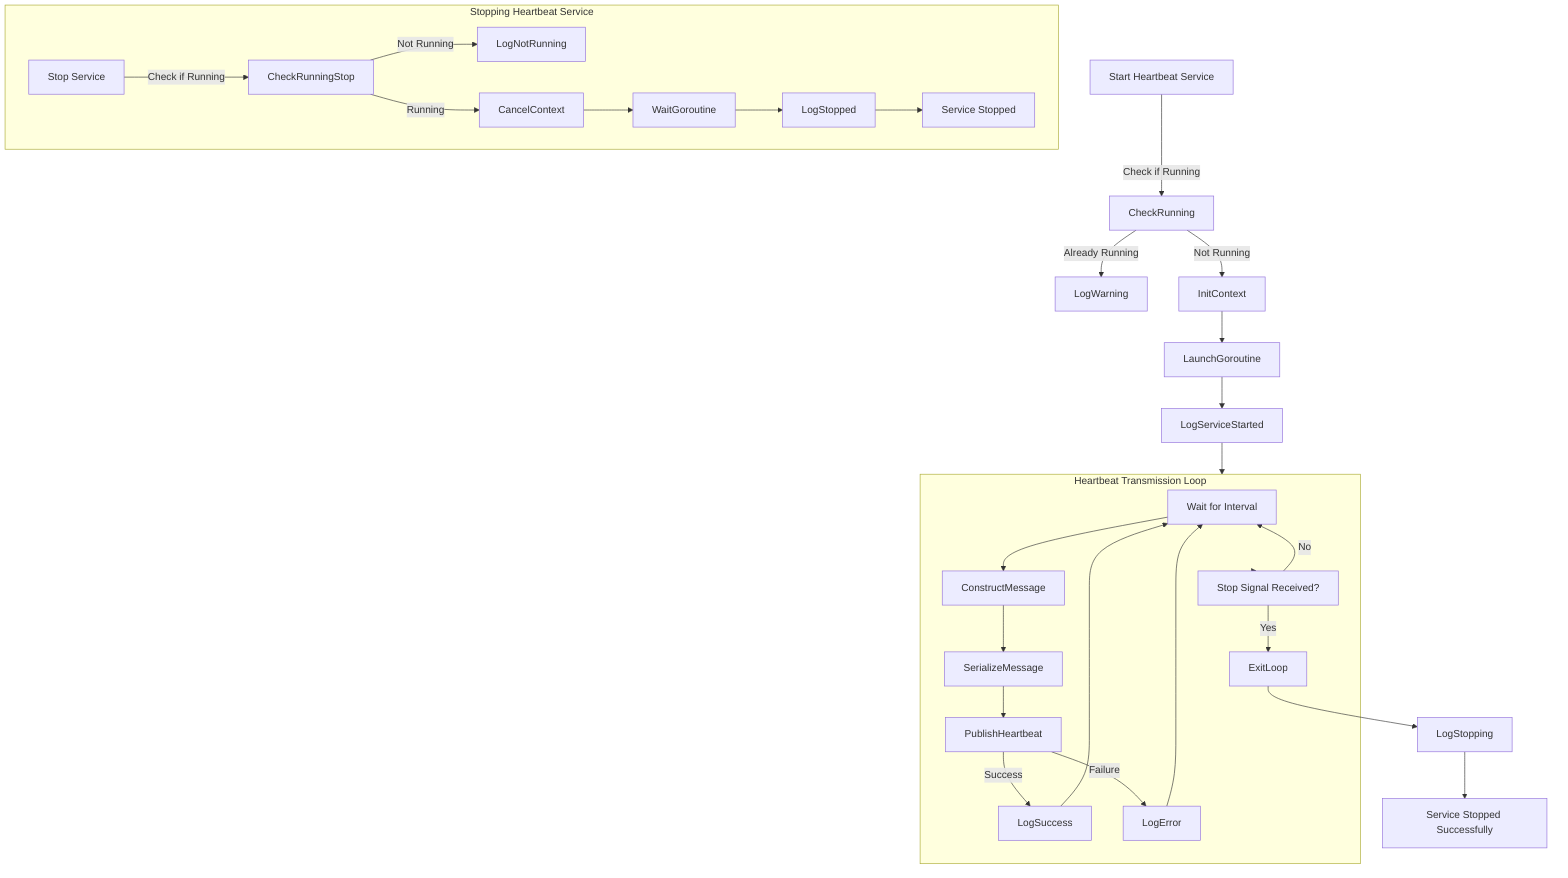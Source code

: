 graph TD;
    Start[Start Heartbeat Service] -->|Check if Running| CheckRunning
    CheckRunning -->|Already Running| LogWarning
    CheckRunning -->|Not Running| InitContext
    InitContext --> LaunchGoroutine
    LaunchGoroutine --> LogServiceStarted
    LogServiceStarted --> HeartbeatLoop

    subgraph HeartbeatLoop[Heartbeat Transmission Loop]
        WaitInterval[Wait for Interval] --> ConstructMessage
        ConstructMessage --> SerializeMessage
        SerializeMessage --> PublishHeartbeat
        PublishHeartbeat -->|Success| LogSuccess
        PublishHeartbeat -->|Failure| LogError
        LogSuccess --> WaitInterval
        LogError --> WaitInterval

        StopRequested[Stop Signal Received?] -->|No| WaitInterval
        StopRequested -->|Yes| ExitLoop
    end

    HeartbeatLoop --> StopRequested
    ExitLoop --> LogStopping
    LogStopping --> End[Service Stopped Successfully]

    subgraph StopService[Stopping Heartbeat Service]
        Stop[Stop Service] -->|Check if Running| CheckRunningStop
        CheckRunningStop -->|Not Running| LogNotRunning
        CheckRunningStop -->|Running| CancelContext
        CancelContext --> WaitGoroutine
        WaitGoroutine --> LogStopped
        LogStopped --> EndStopped[Service Stopped]
    end